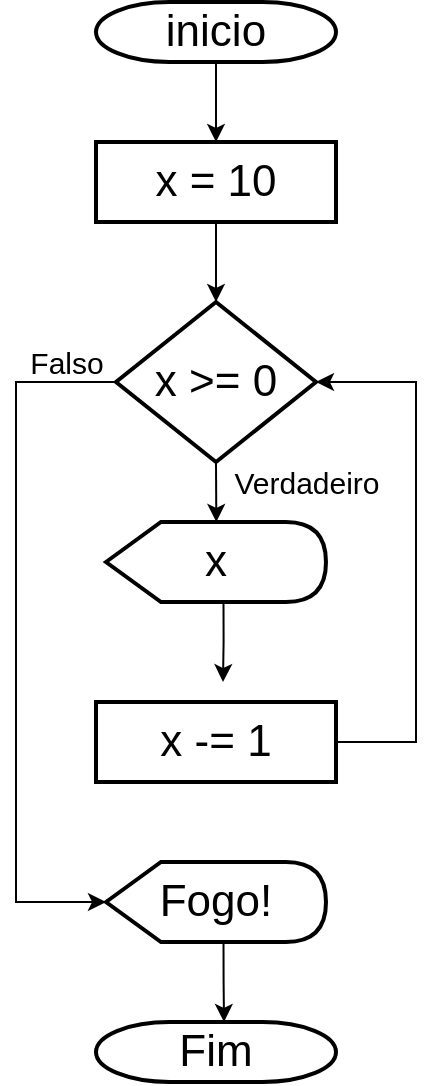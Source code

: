 <mxfile version="12.9.13" type="device"><diagram id="Io_zOZc_dd9V3veKBy3S" name="Página-1"><mxGraphModel dx="465" dy="589" grid="1" gridSize="10" guides="1" tooltips="1" connect="1" arrows="1" fold="1" page="1" pageScale="1" pageWidth="827" pageHeight="1169" math="0" shadow="0"><root><mxCell id="0"/><mxCell id="1" parent="0"/><mxCell id="jRz152BGzYIgu0FlHyIX-22" style="edgeStyle=orthogonalEdgeStyle;rounded=0;orthogonalLoop=1;jettySize=auto;html=1;exitX=0.5;exitY=1;exitDx=0;exitDy=0;exitPerimeter=0;entryX=0.5;entryY=0;entryDx=0;entryDy=0;" edge="1" parent="1" source="jRz152BGzYIgu0FlHyIX-1" target="jRz152BGzYIgu0FlHyIX-2"><mxGeometry relative="1" as="geometry"/></mxCell><mxCell id="jRz152BGzYIgu0FlHyIX-1" value="inicio" style="strokeWidth=2;html=1;shape=mxgraph.flowchart.terminator;whiteSpace=wrap;fontSize=22;" vertex="1" parent="1"><mxGeometry x="510" y="20" width="120" height="30" as="geometry"/></mxCell><mxCell id="jRz152BGzYIgu0FlHyIX-6" style="edgeStyle=orthogonalEdgeStyle;rounded=0;orthogonalLoop=1;jettySize=auto;html=1;exitX=0.5;exitY=1;exitDx=0;exitDy=0;entryX=0.5;entryY=0;entryDx=0;entryDy=0;" edge="1" parent="1" source="jRz152BGzYIgu0FlHyIX-2" target="jRz152BGzYIgu0FlHyIX-3"><mxGeometry relative="1" as="geometry"/></mxCell><mxCell id="jRz152BGzYIgu0FlHyIX-2" value="x = 10" style="rounded=0;whiteSpace=wrap;html=1;strokeWidth=2;fontSize=22;" vertex="1" parent="1"><mxGeometry x="510" y="90" width="120" height="40" as="geometry"/></mxCell><mxCell id="jRz152BGzYIgu0FlHyIX-8" style="edgeStyle=orthogonalEdgeStyle;rounded=0;orthogonalLoop=1;jettySize=auto;html=1;exitX=0.5;exitY=1;exitDx=0;exitDy=0;" edge="1" parent="1" source="jRz152BGzYIgu0FlHyIX-3"><mxGeometry relative="1" as="geometry"><mxPoint x="570.167" y="280" as="targetPoint"/></mxGeometry></mxCell><mxCell id="jRz152BGzYIgu0FlHyIX-17" style="edgeStyle=orthogonalEdgeStyle;rounded=0;orthogonalLoop=1;jettySize=auto;html=1;exitX=0;exitY=0.5;exitDx=0;exitDy=0;entryX=0;entryY=0.5;entryDx=0;entryDy=0;entryPerimeter=0;" edge="1" parent="1" source="jRz152BGzYIgu0FlHyIX-3" target="jRz152BGzYIgu0FlHyIX-16"><mxGeometry relative="1" as="geometry"><Array as="points"><mxPoint x="470" y="210"/><mxPoint x="470" y="470"/></Array></mxGeometry></mxCell><mxCell id="jRz152BGzYIgu0FlHyIX-3" value="x &amp;gt;= 0" style="rhombus;whiteSpace=wrap;html=1;strokeWidth=2;fontSize=22;" vertex="1" parent="1"><mxGeometry x="520" y="170" width="100" height="80" as="geometry"/></mxCell><mxCell id="jRz152BGzYIgu0FlHyIX-10" style="edgeStyle=orthogonalEdgeStyle;rounded=0;orthogonalLoop=1;jettySize=auto;html=1;exitX=0;exitY=0;exitDx=58.75;exitDy=40;exitPerimeter=0;" edge="1" parent="1" source="jRz152BGzYIgu0FlHyIX-4"><mxGeometry relative="1" as="geometry"><mxPoint x="573.5" y="360" as="targetPoint"/></mxGeometry></mxCell><mxCell id="jRz152BGzYIgu0FlHyIX-4" value="x" style="shape=display;whiteSpace=wrap;html=1;strokeWidth=2;fontSize=22;" vertex="1" parent="1"><mxGeometry x="515" y="280" width="110" height="40" as="geometry"/></mxCell><mxCell id="jRz152BGzYIgu0FlHyIX-11" style="edgeStyle=orthogonalEdgeStyle;rounded=0;orthogonalLoop=1;jettySize=auto;html=1;exitX=1;exitY=0.5;exitDx=0;exitDy=0;entryX=1;entryY=0.5;entryDx=0;entryDy=0;" edge="1" parent="1" source="jRz152BGzYIgu0FlHyIX-5" target="jRz152BGzYIgu0FlHyIX-3"><mxGeometry relative="1" as="geometry"><Array as="points"><mxPoint x="670" y="390"/><mxPoint x="670" y="210"/></Array></mxGeometry></mxCell><mxCell id="jRz152BGzYIgu0FlHyIX-5" value="x -= 1" style="rounded=0;whiteSpace=wrap;html=1;strokeWidth=2;fontSize=22;" vertex="1" parent="1"><mxGeometry x="510" y="370" width="120" height="40" as="geometry"/></mxCell><mxCell id="jRz152BGzYIgu0FlHyIX-13" value="&lt;font style=&quot;font-size: 15px&quot;&gt;Verdadeiro&lt;/font&gt;" style="text;html=1;align=center;verticalAlign=middle;resizable=0;points=[];autosize=1;" vertex="1" parent="1"><mxGeometry x="570" y="250" width="90" height="20" as="geometry"/></mxCell><mxCell id="jRz152BGzYIgu0FlHyIX-21" style="edgeStyle=orthogonalEdgeStyle;rounded=0;orthogonalLoop=1;jettySize=auto;html=1;exitX=0;exitY=0;exitDx=58.75;exitDy=40;exitPerimeter=0;" edge="1" parent="1" source="jRz152BGzYIgu0FlHyIX-16"><mxGeometry relative="1" as="geometry"><mxPoint x="574" y="530" as="targetPoint"/></mxGeometry></mxCell><mxCell id="jRz152BGzYIgu0FlHyIX-16" value="Fogo!" style="shape=display;whiteSpace=wrap;html=1;strokeWidth=2;fontSize=22;" vertex="1" parent="1"><mxGeometry x="515" y="450" width="110" height="40" as="geometry"/></mxCell><mxCell id="jRz152BGzYIgu0FlHyIX-18" value="&lt;font style=&quot;font-size: 15px&quot;&gt;Falso&lt;/font&gt;" style="text;html=1;align=center;verticalAlign=middle;resizable=0;points=[];autosize=1;" vertex="1" parent="1"><mxGeometry x="470" y="190" width="50" height="20" as="geometry"/></mxCell><mxCell id="jRz152BGzYIgu0FlHyIX-19" value="Fim" style="strokeWidth=2;html=1;shape=mxgraph.flowchart.terminator;whiteSpace=wrap;fontSize=22;" vertex="1" parent="1"><mxGeometry x="510" y="530" width="120" height="30" as="geometry"/></mxCell></root></mxGraphModel></diagram></mxfile>